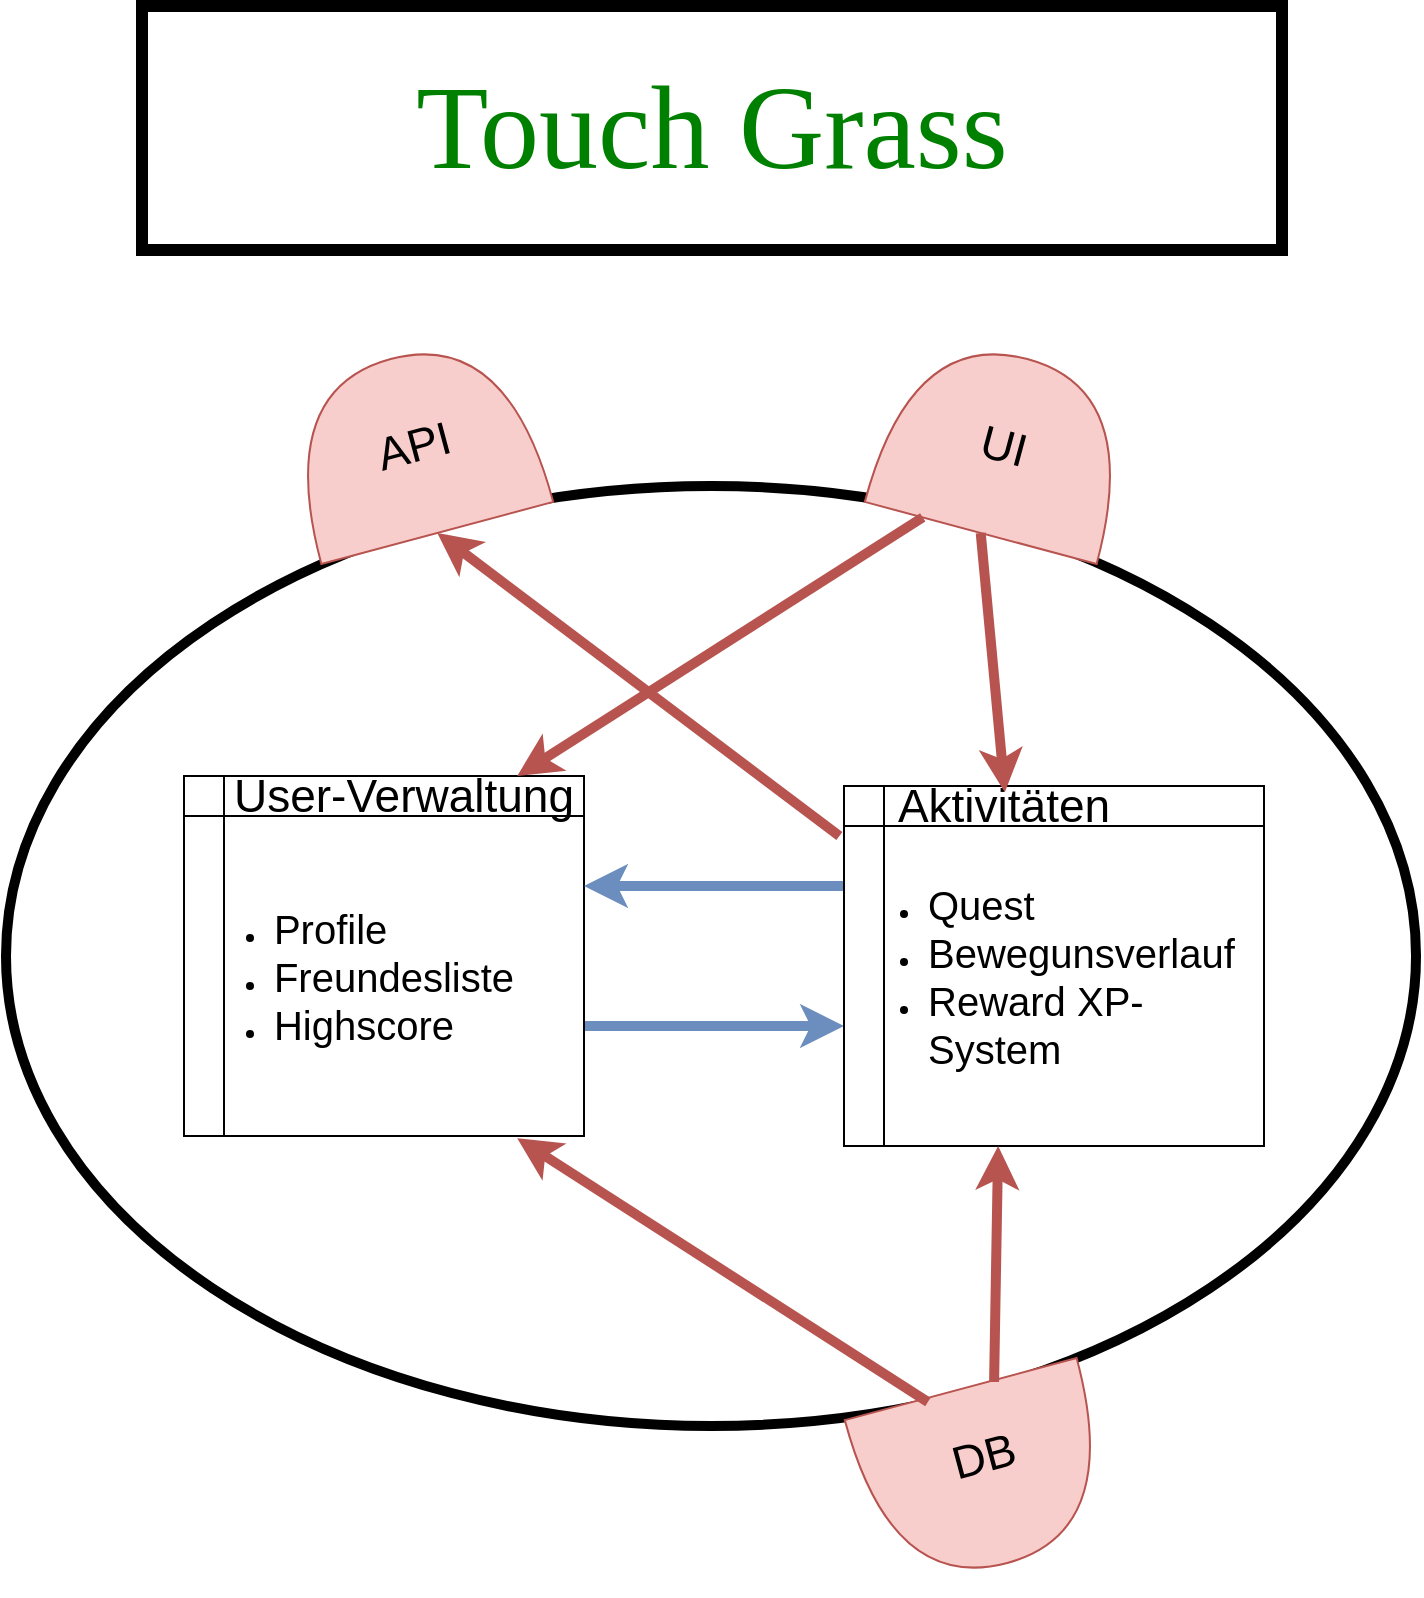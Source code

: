 <mxfile version="24.9.2">
  <diagram name="Seite-1" id="o4UJ4AJntuORaqSHOeeM">
    <mxGraphModel dx="1427" dy="754" grid="1" gridSize="10" guides="1" tooltips="1" connect="1" arrows="1" fold="1" page="1" pageScale="1" pageWidth="827" pageHeight="1169" math="0" shadow="0">
      <root>
        <mxCell id="0" />
        <mxCell id="1" parent="0" />
        <mxCell id="oeJs6fidQWPvYgo5AicF-1" value="" style="ellipse;whiteSpace=wrap;html=1;strokeWidth=5;fillColor=none;" parent="1" vertex="1">
          <mxGeometry x="61" y="290" width="705.01" height="470" as="geometry" />
        </mxCell>
        <mxCell id="oeJs6fidQWPvYgo5AicF-4" style="edgeStyle=orthogonalEdgeStyle;rounded=0;orthogonalLoop=1;jettySize=auto;html=1;fillColor=#dae8fc;strokeColor=#6c8ebf;strokeWidth=5;" parent="1" source="oeJs6fidQWPvYgo5AicF-2" target="oeJs6fidQWPvYgo5AicF-3" edge="1">
          <mxGeometry relative="1" as="geometry">
            <Array as="points">
              <mxPoint x="410" y="560" />
              <mxPoint x="410" y="560" />
            </Array>
          </mxGeometry>
        </mxCell>
        <mxCell id="oeJs6fidQWPvYgo5AicF-2" value="" style="shape=internalStorage;whiteSpace=wrap;html=1;backgroundOutline=1;" parent="1" vertex="1">
          <mxGeometry x="150" y="435" width="200" height="180" as="geometry" />
        </mxCell>
        <mxCell id="oeJs6fidQWPvYgo5AicF-5" style="edgeStyle=orthogonalEdgeStyle;rounded=0;orthogonalLoop=1;jettySize=auto;html=1;strokeWidth=5;fillColor=#dae8fc;strokeColor=#6c8ebf;" parent="1" edge="1">
          <mxGeometry relative="1" as="geometry">
            <mxPoint x="480" y="490" as="sourcePoint" />
            <mxPoint x="350" y="490" as="targetPoint" />
          </mxGeometry>
        </mxCell>
        <mxCell id="oeJs6fidQWPvYgo5AicF-3" value="" style="shape=internalStorage;whiteSpace=wrap;html=1;backgroundOutline=1;" parent="1" vertex="1">
          <mxGeometry x="480" y="440" width="210" height="180" as="geometry" />
        </mxCell>
        <mxCell id="oeJs6fidQWPvYgo5AicF-6" value="" style="shape=or;whiteSpace=wrap;html=1;rotation=-105;fillColor=#f8cecc;strokeColor=#b85450;" parent="1" vertex="1">
          <mxGeometry x="220" y="210" width="90" height="120" as="geometry" />
        </mxCell>
        <mxCell id="oeJs6fidQWPvYgo5AicF-7" value="" style="shape=or;whiteSpace=wrap;html=1;rotation=-165;direction=south;fillColor=#f8cecc;strokeColor=#b85450;" parent="1" vertex="1">
          <mxGeometry x="500" y="225" width="120" height="90" as="geometry" />
        </mxCell>
        <mxCell id="oeJs6fidQWPvYgo5AicF-8" value="" style="shape=or;whiteSpace=wrap;html=1;rotation=-15;direction=south;fillColor=#f8cecc;strokeColor=#b85450;" parent="1" vertex="1">
          <mxGeometry x="490" y="740" width="120" height="90" as="geometry" />
        </mxCell>
        <mxCell id="oeJs6fidQWPvYgo5AicF-9" value="&lt;font style=&quot;font-size: 23px;&quot;&gt;User-Verwaltung&lt;/font&gt;" style="text;html=1;align=center;verticalAlign=middle;whiteSpace=wrap;rounded=0;" parent="1" vertex="1">
          <mxGeometry x="170" y="430" width="180" height="30" as="geometry" />
        </mxCell>
        <mxCell id="oeJs6fidQWPvYgo5AicF-10" value="&lt;font style=&quot;font-size: 23px;&quot;&gt;Aktivitäten&lt;/font&gt;" style="text;html=1;align=center;verticalAlign=middle;whiteSpace=wrap;rounded=0;" parent="1" vertex="1">
          <mxGeometry x="455" y="435" width="210" height="30" as="geometry" />
        </mxCell>
        <mxCell id="oeJs6fidQWPvYgo5AicF-11" value="&lt;div align=&quot;left&quot;&gt;&lt;ul&gt;&lt;li&gt;&lt;font style=&quot;font-size: 20px;&quot;&gt;Profile&lt;/font&gt;&lt;/li&gt;&lt;li&gt;&lt;font style=&quot;font-size: 20px;&quot;&gt;Freundesliste&lt;/font&gt;&lt;/li&gt;&lt;li&gt;&lt;font style=&quot;font-size: 20px;&quot;&gt;Highscore&lt;/font&gt;&lt;/li&gt;&lt;/ul&gt;&lt;/div&gt;" style="text;html=1;align=center;verticalAlign=middle;whiteSpace=wrap;rounded=0;" parent="1" vertex="1">
          <mxGeometry x="170" y="460" width="130" height="150" as="geometry" />
        </mxCell>
        <mxCell id="oeJs6fidQWPvYgo5AicF-12" value="&lt;div align=&quot;left&quot;&gt;&lt;ul&gt;&lt;li&gt;&lt;font style=&quot;font-size: 20px;&quot;&gt;Quest&lt;/font&gt;&lt;/li&gt;&lt;li&gt;&lt;font style=&quot;font-size: 20px;&quot;&gt;Bewegunsverlauf&lt;/font&gt;&lt;/li&gt;&lt;li&gt;&lt;font style=&quot;font-size: 20px;&quot;&gt;Reward XP-System&lt;br&gt;&lt;/font&gt;&lt;/li&gt;&lt;/ul&gt;&lt;/div&gt;" style="text;html=1;align=left;verticalAlign=middle;whiteSpace=wrap;rounded=0;" parent="1" vertex="1">
          <mxGeometry x="480" y="460" width="170" height="150" as="geometry" />
        </mxCell>
        <mxCell id="oeJs6fidQWPvYgo5AicF-13" value="&lt;font style=&quot;font-size: 23px;&quot;&gt;API&lt;/font&gt;" style="text;html=1;align=center;verticalAlign=middle;whiteSpace=wrap;rounded=0;rotation=-15;" parent="1" vertex="1">
          <mxGeometry x="215" y="245" width="100" height="50" as="geometry" />
        </mxCell>
        <mxCell id="oeJs6fidQWPvYgo5AicF-14" value="&lt;font style=&quot;font-size: 23px;&quot;&gt;UI&lt;/font&gt;" style="text;html=1;align=center;verticalAlign=middle;whiteSpace=wrap;rounded=0;rotation=15;" parent="1" vertex="1">
          <mxGeometry x="510" y="245" width="100" height="50" as="geometry" />
        </mxCell>
        <mxCell id="oeJs6fidQWPvYgo5AicF-15" value="&lt;font style=&quot;font-size: 23px;&quot;&gt;DB&lt;/font&gt;" style="text;html=1;align=center;verticalAlign=middle;whiteSpace=wrap;rounded=0;rotation=-15;" parent="1" vertex="1">
          <mxGeometry x="500" y="750" width="100" height="50" as="geometry" />
        </mxCell>
        <mxCell id="oeJs6fidQWPvYgo5AicF-17" value="" style="endArrow=classic;html=1;rounded=0;entryX=0;entryY=0.5;entryDx=0;entryDy=0;entryPerimeter=0;exitX=-0.011;exitY=0.139;exitDx=0;exitDy=0;exitPerimeter=0;fillColor=#f8cecc;strokeColor=#b85450;strokeWidth=5;" parent="1" source="oeJs6fidQWPvYgo5AicF-3" target="oeJs6fidQWPvYgo5AicF-6" edge="1">
          <mxGeometry width="50" height="50" relative="1" as="geometry">
            <mxPoint x="280" y="435" as="sourcePoint" />
            <mxPoint x="330" y="385" as="targetPoint" />
          </mxGeometry>
        </mxCell>
        <mxCell id="oeJs6fidQWPvYgo5AicF-18" value="" style="endArrow=classic;html=1;rounded=0;entryX=0.833;entryY=0;entryDx=0;entryDy=0;entryPerimeter=0;exitX=0;exitY=0.25;exitDx=0;exitDy=0;exitPerimeter=0;fillColor=#f8cecc;strokeColor=#b85450;strokeWidth=5;" parent="1" source="oeJs6fidQWPvYgo5AicF-7" target="oeJs6fidQWPvYgo5AicF-2" edge="1">
          <mxGeometry width="50" height="50" relative="1" as="geometry">
            <mxPoint x="287" y="323" as="sourcePoint" />
            <mxPoint x="290" y="445" as="targetPoint" />
          </mxGeometry>
        </mxCell>
        <mxCell id="oeJs6fidQWPvYgo5AicF-20" value="" style="endArrow=classic;html=1;rounded=0;exitX=0;exitY=0.5;exitDx=0;exitDy=0;exitPerimeter=0;entryX=0.383;entryY=0.017;entryDx=0;entryDy=0;entryPerimeter=0;fillColor=#f8cecc;strokeColor=#b85450;strokeWidth=5;" parent="1" source="oeJs6fidQWPvYgo5AicF-7" target="oeJs6fidQWPvYgo5AicF-3" edge="1">
          <mxGeometry width="50" height="50" relative="1" as="geometry">
            <mxPoint x="390" y="590" as="sourcePoint" />
            <mxPoint x="440" y="540" as="targetPoint" />
          </mxGeometry>
        </mxCell>
        <mxCell id="oeJs6fidQWPvYgo5AicF-21" value="" style="endArrow=classic;html=1;rounded=0;exitX=0.01;exitY=0.358;exitDx=0;exitDy=0;exitPerimeter=0;entryX=0.367;entryY=1;entryDx=0;entryDy=0;entryPerimeter=0;fillColor=#f8cecc;strokeColor=#b85450;strokeWidth=5;" parent="1" source="oeJs6fidQWPvYgo5AicF-8" target="oeJs6fidQWPvYgo5AicF-3" edge="1">
          <mxGeometry width="50" height="50" relative="1" as="geometry">
            <mxPoint x="390" y="590" as="sourcePoint" />
            <mxPoint x="440" y="540" as="targetPoint" />
          </mxGeometry>
        </mxCell>
        <mxCell id="oeJs6fidQWPvYgo5AicF-23" value="" style="endArrow=classic;html=1;rounded=0;exitX=0.022;exitY=0.646;exitDx=0;exitDy=0;exitPerimeter=0;entryX=0.833;entryY=1.006;entryDx=0;entryDy=0;entryPerimeter=0;strokeWidth=5;fillColor=#f8cecc;strokeColor=#b85450;" parent="1" source="oeJs6fidQWPvYgo5AicF-8" target="oeJs6fidQWPvYgo5AicF-2" edge="1">
          <mxGeometry width="50" height="50" relative="1" as="geometry">
            <mxPoint x="390" y="590" as="sourcePoint" />
            <mxPoint x="440" y="540" as="targetPoint" />
          </mxGeometry>
        </mxCell>
        <mxCell id="oeJs6fidQWPvYgo5AicF-25" value="&lt;font color=&quot;#008000&quot; face=&quot;Lucida Console&quot; style=&quot;font-size: 59px;&quot;&gt;Touch Grass&lt;br&gt;&lt;/font&gt;" style="text;html=1;align=center;verticalAlign=middle;whiteSpace=wrap;rounded=0;strokeColor=default;strokeWidth=6;" parent="1" vertex="1">
          <mxGeometry x="129" y="50" width="570" height="122" as="geometry" />
        </mxCell>
      </root>
    </mxGraphModel>
  </diagram>
</mxfile>
